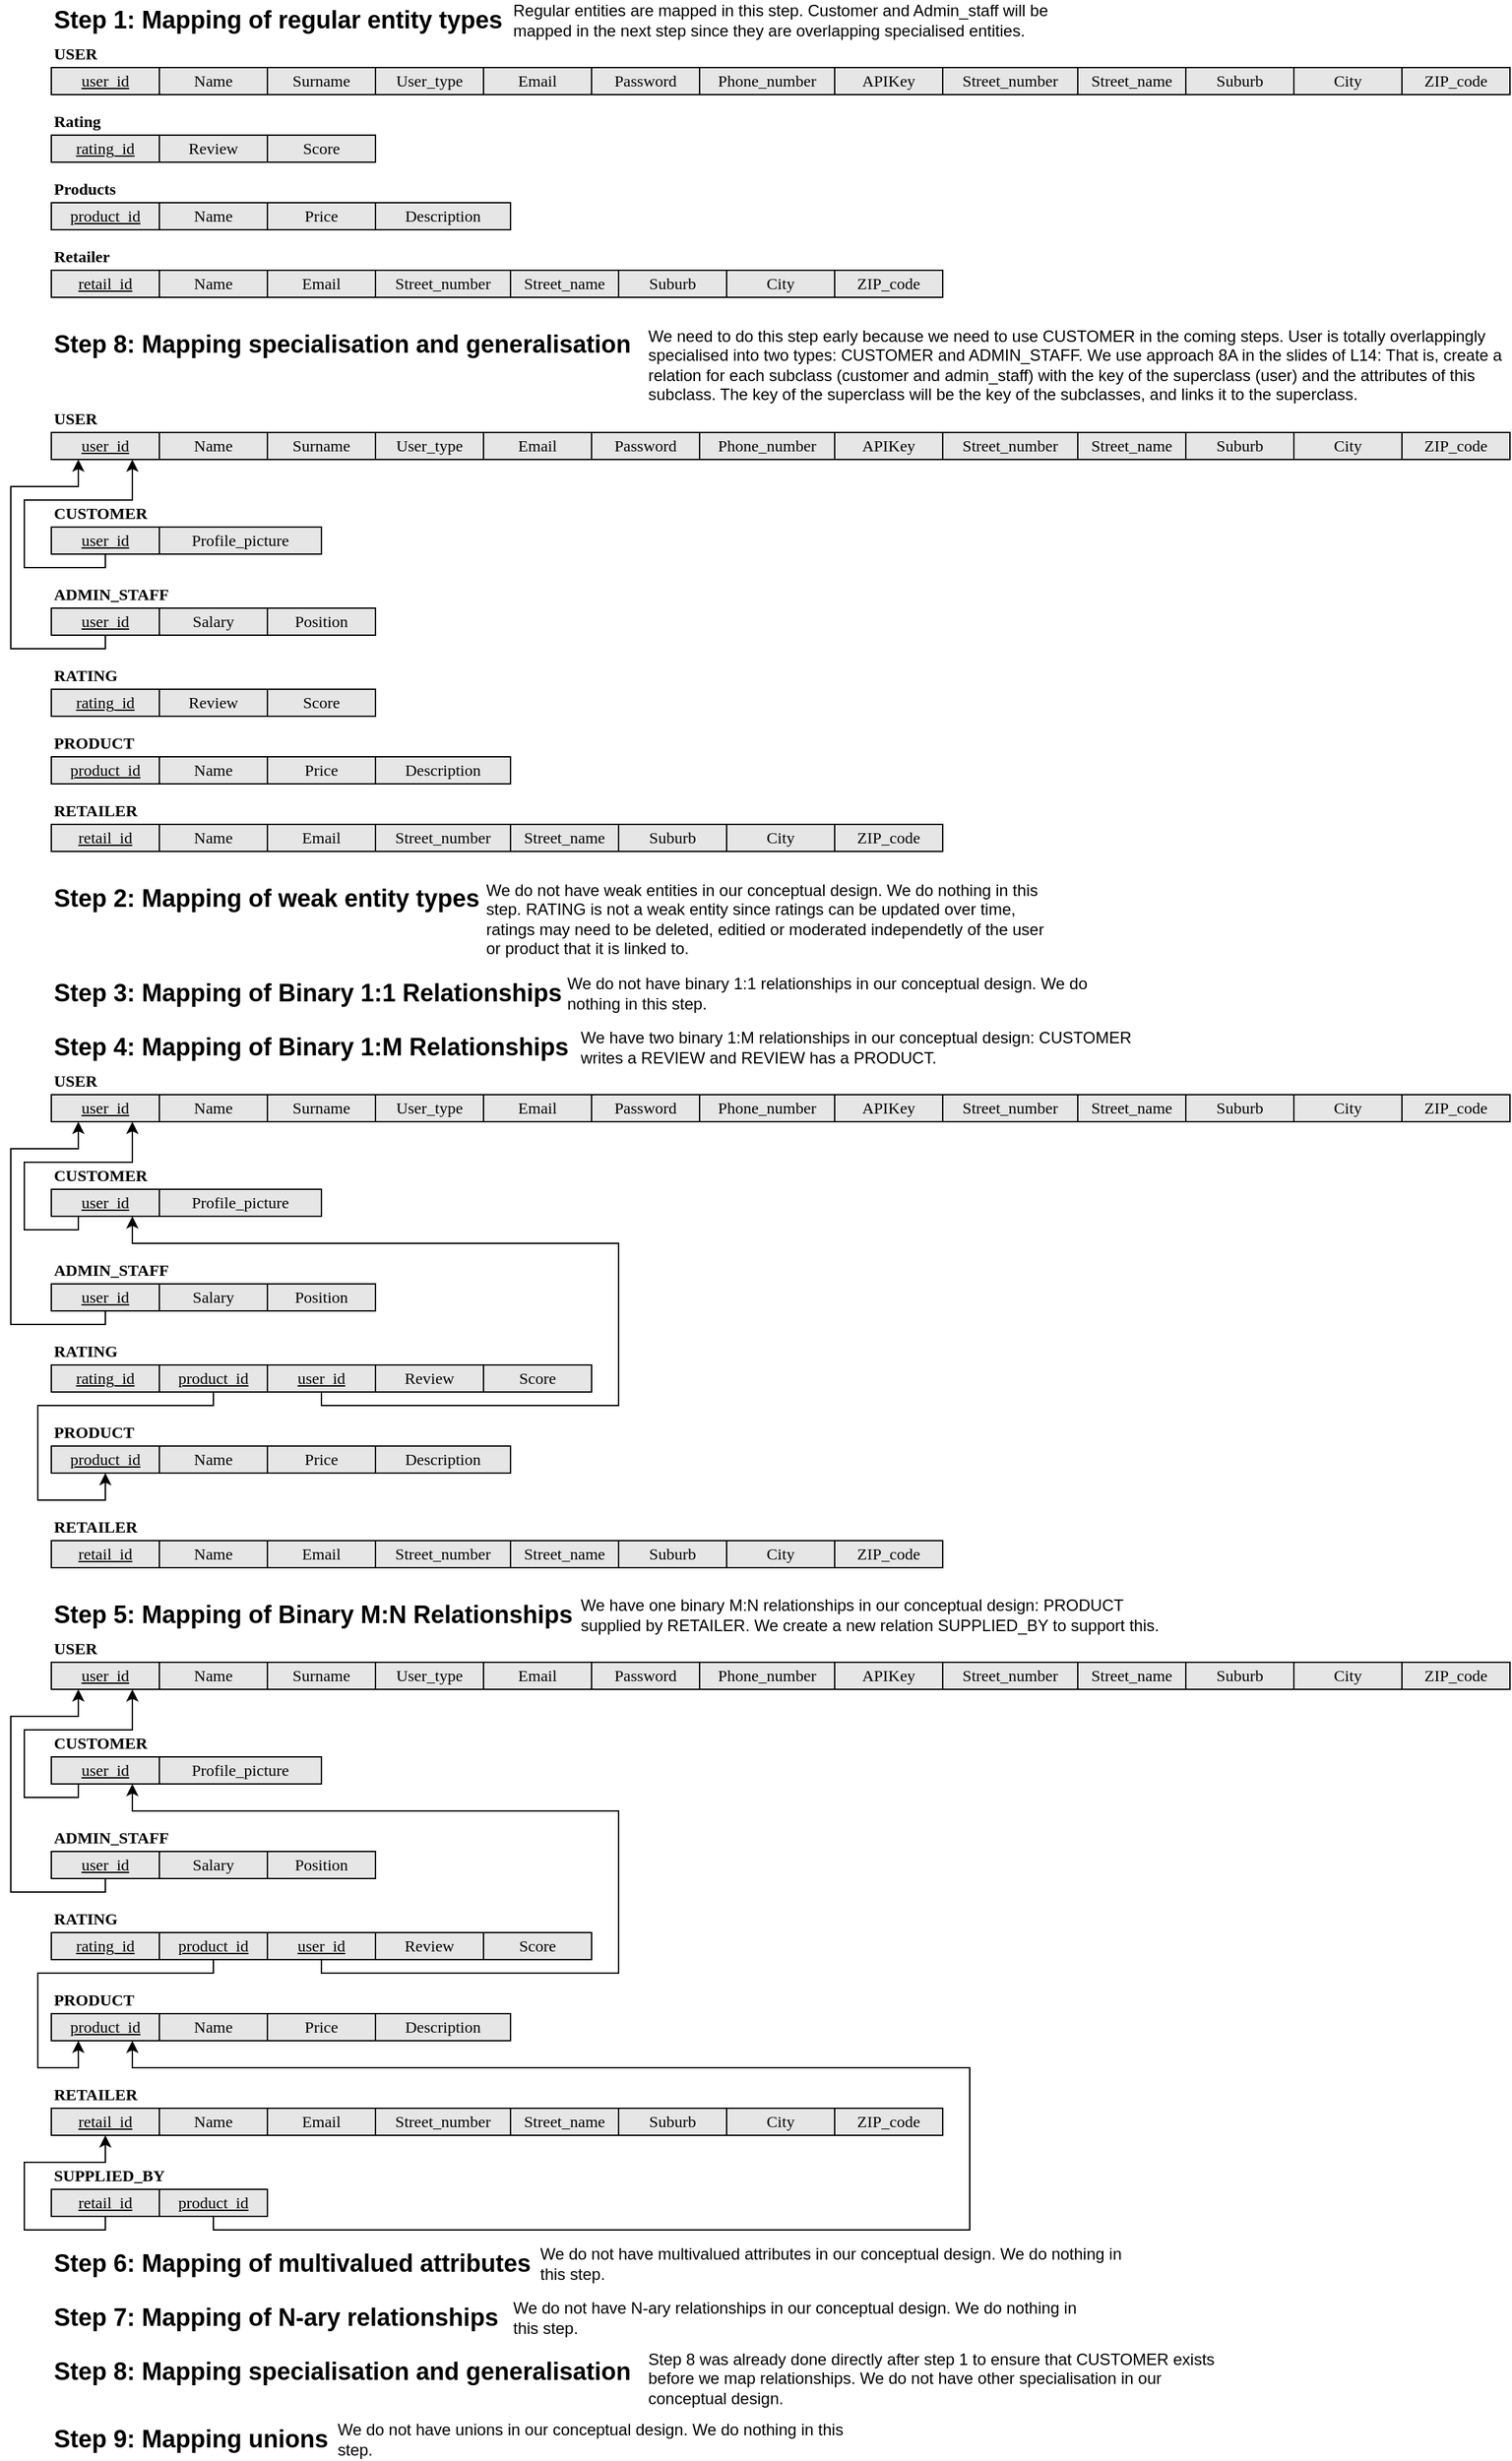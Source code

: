 <mxfile version="24.4.13" type="device">
  <diagram name="Page-1" id="4YSpO8ANMUhce-bKs9AG">
    <mxGraphModel dx="2049" dy="1194" grid="1" gridSize="10" guides="1" tooltips="1" connect="1" arrows="1" fold="1" page="1" pageScale="1" pageWidth="827" pageHeight="1169" math="0" shadow="0">
      <root>
        <mxCell id="0" />
        <mxCell id="1" parent="0" />
        <mxCell id="JERTvntcSkMF-Z4vrDPZ-12" value="USER" style="rounded=0;whiteSpace=wrap;html=1;fontFamily=Consolas;fillColor=none;fontStyle=1;strokeColor=none;align=left;" vertex="1" parent="1">
          <mxGeometry x="40" y="70" width="100" height="20" as="geometry" />
        </mxCell>
        <mxCell id="JERTvntcSkMF-Z4vrDPZ-13" value="user_id" style="rounded=0;whiteSpace=wrap;html=1;fontFamily=Consolas;fillColor=#E6E6E6;fontStyle=4" vertex="1" parent="1">
          <mxGeometry x="40" y="90" width="80" height="20" as="geometry" />
        </mxCell>
        <mxCell id="JERTvntcSkMF-Z4vrDPZ-14" value="Name" style="rounded=0;whiteSpace=wrap;html=1;fontFamily=Consolas;fillColor=#E6E6E6;fontStyle=0" vertex="1" parent="1">
          <mxGeometry x="120" y="90" width="80" height="20" as="geometry" />
        </mxCell>
        <mxCell id="JERTvntcSkMF-Z4vrDPZ-15" value="Surname" style="rounded=0;whiteSpace=wrap;html=1;fontFamily=Consolas;fillColor=#E6E6E6;fontStyle=0" vertex="1" parent="1">
          <mxGeometry x="200" y="90" width="80" height="20" as="geometry" />
        </mxCell>
        <mxCell id="JERTvntcSkMF-Z4vrDPZ-22" value="Step 1: Mapping of regular entity types" style="text;html=1;align=left;verticalAlign=middle;whiteSpace=wrap;rounded=0;fontSize=18;fontStyle=1" vertex="1" parent="1">
          <mxGeometry x="40" y="40" width="340" height="30" as="geometry" />
        </mxCell>
        <mxCell id="JERTvntcSkMF-Z4vrDPZ-23" value="Email" style="rounded=0;whiteSpace=wrap;html=1;fontFamily=Consolas;fillColor=#E6E6E6;fontStyle=0" vertex="1" parent="1">
          <mxGeometry x="360" y="90" width="80" height="20" as="geometry" />
        </mxCell>
        <mxCell id="JERTvntcSkMF-Z4vrDPZ-24" value="Password" style="rounded=0;whiteSpace=wrap;html=1;fontFamily=Consolas;fillColor=#E6E6E6;fontStyle=0" vertex="1" parent="1">
          <mxGeometry x="440" y="90" width="80" height="20" as="geometry" />
        </mxCell>
        <mxCell id="JERTvntcSkMF-Z4vrDPZ-25" value="Phone_number" style="rounded=0;whiteSpace=wrap;html=1;fontFamily=Consolas;fillColor=#E6E6E6;fontStyle=0" vertex="1" parent="1">
          <mxGeometry x="520" y="90" width="100" height="20" as="geometry" />
        </mxCell>
        <mxCell id="JERTvntcSkMF-Z4vrDPZ-26" value="APIKey" style="rounded=0;whiteSpace=wrap;html=1;fontFamily=Consolas;fillColor=#E6E6E6;fontStyle=0" vertex="1" parent="1">
          <mxGeometry x="620" y="90" width="80" height="20" as="geometry" />
        </mxCell>
        <mxCell id="JERTvntcSkMF-Z4vrDPZ-27" value="Street_number" style="rounded=0;whiteSpace=wrap;html=1;fontFamily=Consolas;fillColor=#E6E6E6;fontStyle=0" vertex="1" parent="1">
          <mxGeometry x="700" y="90" width="100" height="20" as="geometry" />
        </mxCell>
        <mxCell id="JERTvntcSkMF-Z4vrDPZ-28" value="Street_name" style="rounded=0;whiteSpace=wrap;html=1;fontFamily=Consolas;fillColor=#E6E6E6;fontStyle=0" vertex="1" parent="1">
          <mxGeometry x="800" y="90" width="80" height="20" as="geometry" />
        </mxCell>
        <mxCell id="JERTvntcSkMF-Z4vrDPZ-29" value="Suburb" style="rounded=0;whiteSpace=wrap;html=1;fontFamily=Consolas;fillColor=#E6E6E6;fontStyle=0" vertex="1" parent="1">
          <mxGeometry x="880" y="90" width="80" height="20" as="geometry" />
        </mxCell>
        <mxCell id="JERTvntcSkMF-Z4vrDPZ-30" value="City" style="rounded=0;whiteSpace=wrap;html=1;fontFamily=Consolas;fillColor=#E6E6E6;fontStyle=0" vertex="1" parent="1">
          <mxGeometry x="960" y="90" width="80" height="20" as="geometry" />
        </mxCell>
        <mxCell id="JERTvntcSkMF-Z4vrDPZ-31" value="ZIP_code" style="rounded=0;whiteSpace=wrap;html=1;fontFamily=Consolas;fillColor=#E6E6E6;fontStyle=0" vertex="1" parent="1">
          <mxGeometry x="1040" y="90" width="80" height="20" as="geometry" />
        </mxCell>
        <mxCell id="JERTvntcSkMF-Z4vrDPZ-36" value="Products" style="rounded=0;whiteSpace=wrap;html=1;fontFamily=Consolas;fillColor=none;fontStyle=1;strokeColor=none;align=left;" vertex="1" parent="1">
          <mxGeometry x="40" y="170" width="80" height="20" as="geometry" />
        </mxCell>
        <mxCell id="JERTvntcSkMF-Z4vrDPZ-37" value="product_id" style="rounded=0;whiteSpace=wrap;html=1;fontFamily=Consolas;fillColor=#E6E6E6;fontStyle=4" vertex="1" parent="1">
          <mxGeometry x="40" y="190" width="80" height="20" as="geometry" />
        </mxCell>
        <mxCell id="JERTvntcSkMF-Z4vrDPZ-38" value="Name" style="rounded=0;whiteSpace=wrap;html=1;fontFamily=Consolas;fillColor=#E6E6E6;fontStyle=0" vertex="1" parent="1">
          <mxGeometry x="120" y="190" width="80" height="20" as="geometry" />
        </mxCell>
        <mxCell id="JERTvntcSkMF-Z4vrDPZ-39" value="Description" style="rounded=0;whiteSpace=wrap;html=1;fontFamily=Consolas;fillColor=#E6E6E6;fontStyle=0" vertex="1" parent="1">
          <mxGeometry x="280" y="190" width="100" height="20" as="geometry" />
        </mxCell>
        <mxCell id="JERTvntcSkMF-Z4vrDPZ-40" value="Price" style="rounded=0;whiteSpace=wrap;html=1;fontFamily=Consolas;fillColor=#E6E6E6;fontStyle=0" vertex="1" parent="1">
          <mxGeometry x="200" y="190" width="80" height="20" as="geometry" />
        </mxCell>
        <mxCell id="JERTvntcSkMF-Z4vrDPZ-41" value="Retailer" style="rounded=0;whiteSpace=wrap;html=1;fontFamily=Consolas;fillColor=none;fontStyle=1;strokeColor=none;align=left;" vertex="1" parent="1">
          <mxGeometry x="40" y="220" width="80" height="20" as="geometry" />
        </mxCell>
        <mxCell id="JERTvntcSkMF-Z4vrDPZ-42" value="retail_id" style="rounded=0;whiteSpace=wrap;html=1;fontFamily=Consolas;fillColor=#E6E6E6;fontStyle=4" vertex="1" parent="1">
          <mxGeometry x="40" y="240" width="80" height="20" as="geometry" />
        </mxCell>
        <mxCell id="JERTvntcSkMF-Z4vrDPZ-43" value="Name" style="rounded=0;whiteSpace=wrap;html=1;fontFamily=Consolas;fillColor=#E6E6E6;fontStyle=0" vertex="1" parent="1">
          <mxGeometry x="120" y="240" width="80" height="20" as="geometry" />
        </mxCell>
        <mxCell id="JERTvntcSkMF-Z4vrDPZ-44" value="Email" style="rounded=0;whiteSpace=wrap;html=1;fontFamily=Consolas;fillColor=#E6E6E6;fontStyle=0" vertex="1" parent="1">
          <mxGeometry x="200" y="240" width="80" height="20" as="geometry" />
        </mxCell>
        <mxCell id="JERTvntcSkMF-Z4vrDPZ-45" value="Street_number" style="rounded=0;whiteSpace=wrap;html=1;fontFamily=Consolas;fillColor=#E6E6E6;fontStyle=0" vertex="1" parent="1">
          <mxGeometry x="280" y="240" width="100" height="20" as="geometry" />
        </mxCell>
        <mxCell id="JERTvntcSkMF-Z4vrDPZ-46" value="Street_name" style="rounded=0;whiteSpace=wrap;html=1;fontFamily=Consolas;fillColor=#E6E6E6;fontStyle=0" vertex="1" parent="1">
          <mxGeometry x="380" y="240" width="80" height="20" as="geometry" />
        </mxCell>
        <mxCell id="JERTvntcSkMF-Z4vrDPZ-47" value="Suburb" style="rounded=0;whiteSpace=wrap;html=1;fontFamily=Consolas;fillColor=#E6E6E6;fontStyle=0" vertex="1" parent="1">
          <mxGeometry x="460" y="240" width="80" height="20" as="geometry" />
        </mxCell>
        <mxCell id="JERTvntcSkMF-Z4vrDPZ-48" value="City" style="rounded=0;whiteSpace=wrap;html=1;fontFamily=Consolas;fillColor=#E6E6E6;fontStyle=0" vertex="1" parent="1">
          <mxGeometry x="540" y="240" width="80" height="20" as="geometry" />
        </mxCell>
        <mxCell id="JERTvntcSkMF-Z4vrDPZ-49" value="ZIP_code" style="rounded=0;whiteSpace=wrap;html=1;fontFamily=Consolas;fillColor=#E6E6E6;fontStyle=0" vertex="1" parent="1">
          <mxGeometry x="620" y="240" width="80" height="20" as="geometry" />
        </mxCell>
        <mxCell id="JERTvntcSkMF-Z4vrDPZ-50" value="User_type" style="rounded=0;whiteSpace=wrap;html=1;fontFamily=Consolas;fillColor=#E6E6E6;fontStyle=0" vertex="1" parent="1">
          <mxGeometry x="280" y="90" width="80" height="20" as="geometry" />
        </mxCell>
        <mxCell id="JERTvntcSkMF-Z4vrDPZ-55" value="Step 2: Mapping of weak entity types" style="text;html=1;align=left;verticalAlign=middle;whiteSpace=wrap;rounded=0;fontSize=18;fontStyle=1" vertex="1" parent="1">
          <mxGeometry x="40" y="690" width="340" height="30" as="geometry" />
        </mxCell>
        <mxCell id="JERTvntcSkMF-Z4vrDPZ-90" value="Regular entities are mapped in this step. Customer and Admin_staff will be mapped in the next step since they are overlapping specialised entities." style="text;html=1;align=left;verticalAlign=middle;whiteSpace=wrap;rounded=0;" vertex="1" parent="1">
          <mxGeometry x="380" y="40" width="420" height="30" as="geometry" />
        </mxCell>
        <mxCell id="JERTvntcSkMF-Z4vrDPZ-92" value="We do not have weak entities in our conceptual design. We do nothing in this step. RATING is not a weak entity since ratings can be updated over time, ratings may need to be deleted, editied or moderated independetly of the user or product that it is linked to." style="text;html=1;align=left;verticalAlign=middle;whiteSpace=wrap;rounded=0;" vertex="1" parent="1">
          <mxGeometry x="360" y="690" width="420" height="60" as="geometry" />
        </mxCell>
        <mxCell id="JERTvntcSkMF-Z4vrDPZ-93" value="Step 3: Mapping of Binary 1:1 Relationships" style="text;html=1;align=left;verticalAlign=middle;whiteSpace=wrap;rounded=0;fontSize=18;fontStyle=1" vertex="1" parent="1">
          <mxGeometry x="40" y="760" width="380" height="30" as="geometry" />
        </mxCell>
        <mxCell id="JERTvntcSkMF-Z4vrDPZ-126" value="We do not have binary 1:1 relationships in our conceptual design. We do nothing in this step." style="text;html=1;align=left;verticalAlign=middle;whiteSpace=wrap;rounded=0;" vertex="1" parent="1">
          <mxGeometry x="420" y="760" width="420" height="30" as="geometry" />
        </mxCell>
        <mxCell id="JERTvntcSkMF-Z4vrDPZ-127" value="Step 4: Mapping of Binary 1:M Relationships" style="text;html=1;align=left;verticalAlign=middle;whiteSpace=wrap;rounded=0;fontSize=18;fontStyle=1" vertex="1" parent="1">
          <mxGeometry x="40" y="800" width="390" height="30" as="geometry" />
        </mxCell>
        <mxCell id="JERTvntcSkMF-Z4vrDPZ-160" value="We have two binary 1:M relationships in our conceptual design: CUSTOMER writes a REVIEW and REVIEW has a PRODUCT.&amp;nbsp;" style="text;html=1;align=left;verticalAlign=middle;whiteSpace=wrap;rounded=0;" vertex="1" parent="1">
          <mxGeometry x="430" y="800" width="420" height="30" as="geometry" />
        </mxCell>
        <mxCell id="JERTvntcSkMF-Z4vrDPZ-229" value="USER" style="rounded=0;whiteSpace=wrap;html=1;fontFamily=Consolas;fillColor=none;fontStyle=1;strokeColor=none;align=left;" vertex="1" parent="1">
          <mxGeometry x="40" y="340" width="100" height="20" as="geometry" />
        </mxCell>
        <mxCell id="JERTvntcSkMF-Z4vrDPZ-230" value="user_id" style="rounded=0;whiteSpace=wrap;html=1;fontFamily=Consolas;fillColor=#E6E6E6;fontStyle=4" vertex="1" parent="1">
          <mxGeometry x="40" y="360" width="80" height="20" as="geometry" />
        </mxCell>
        <mxCell id="JERTvntcSkMF-Z4vrDPZ-231" value="Name" style="rounded=0;whiteSpace=wrap;html=1;fontFamily=Consolas;fillColor=#E6E6E6;fontStyle=0" vertex="1" parent="1">
          <mxGeometry x="120" y="360" width="80" height="20" as="geometry" />
        </mxCell>
        <mxCell id="JERTvntcSkMF-Z4vrDPZ-232" value="Surname" style="rounded=0;whiteSpace=wrap;html=1;fontFamily=Consolas;fillColor=#E6E6E6;fontStyle=0" vertex="1" parent="1">
          <mxGeometry x="200" y="360" width="80" height="20" as="geometry" />
        </mxCell>
        <mxCell id="JERTvntcSkMF-Z4vrDPZ-233" value="Step 8: Mapping specialisation and generalisation" style="text;html=1;align=left;verticalAlign=middle;whiteSpace=wrap;rounded=0;fontSize=18;fontStyle=1" vertex="1" parent="1">
          <mxGeometry x="40" y="280" width="440" height="30" as="geometry" />
        </mxCell>
        <mxCell id="JERTvntcSkMF-Z4vrDPZ-234" value="Email" style="rounded=0;whiteSpace=wrap;html=1;fontFamily=Consolas;fillColor=#E6E6E6;fontStyle=0" vertex="1" parent="1">
          <mxGeometry x="360" y="360" width="80" height="20" as="geometry" />
        </mxCell>
        <mxCell id="JERTvntcSkMF-Z4vrDPZ-235" value="Password" style="rounded=0;whiteSpace=wrap;html=1;fontFamily=Consolas;fillColor=#E6E6E6;fontStyle=0" vertex="1" parent="1">
          <mxGeometry x="440" y="360" width="80" height="20" as="geometry" />
        </mxCell>
        <mxCell id="JERTvntcSkMF-Z4vrDPZ-236" value="Phone_number" style="rounded=0;whiteSpace=wrap;html=1;fontFamily=Consolas;fillColor=#E6E6E6;fontStyle=0" vertex="1" parent="1">
          <mxGeometry x="520" y="360" width="100" height="20" as="geometry" />
        </mxCell>
        <mxCell id="JERTvntcSkMF-Z4vrDPZ-237" value="APIKey" style="rounded=0;whiteSpace=wrap;html=1;fontFamily=Consolas;fillColor=#E6E6E6;fontStyle=0" vertex="1" parent="1">
          <mxGeometry x="620" y="360" width="80" height="20" as="geometry" />
        </mxCell>
        <mxCell id="JERTvntcSkMF-Z4vrDPZ-238" value="Street_number" style="rounded=0;whiteSpace=wrap;html=1;fontFamily=Consolas;fillColor=#E6E6E6;fontStyle=0" vertex="1" parent="1">
          <mxGeometry x="700" y="360" width="100" height="20" as="geometry" />
        </mxCell>
        <mxCell id="JERTvntcSkMF-Z4vrDPZ-239" value="Street_name" style="rounded=0;whiteSpace=wrap;html=1;fontFamily=Consolas;fillColor=#E6E6E6;fontStyle=0" vertex="1" parent="1">
          <mxGeometry x="800" y="360" width="80" height="20" as="geometry" />
        </mxCell>
        <mxCell id="JERTvntcSkMF-Z4vrDPZ-240" value="Suburb" style="rounded=0;whiteSpace=wrap;html=1;fontFamily=Consolas;fillColor=#E6E6E6;fontStyle=0" vertex="1" parent="1">
          <mxGeometry x="880" y="360" width="80" height="20" as="geometry" />
        </mxCell>
        <mxCell id="JERTvntcSkMF-Z4vrDPZ-241" value="City" style="rounded=0;whiteSpace=wrap;html=1;fontFamily=Consolas;fillColor=#E6E6E6;fontStyle=0" vertex="1" parent="1">
          <mxGeometry x="960" y="360" width="80" height="20" as="geometry" />
        </mxCell>
        <mxCell id="JERTvntcSkMF-Z4vrDPZ-242" value="ZIP_code" style="rounded=0;whiteSpace=wrap;html=1;fontFamily=Consolas;fillColor=#E6E6E6;fontStyle=0" vertex="1" parent="1">
          <mxGeometry x="1040" y="360" width="80" height="20" as="geometry" />
        </mxCell>
        <mxCell id="JERTvntcSkMF-Z4vrDPZ-247" value="PRODUCT" style="rounded=0;whiteSpace=wrap;html=1;fontFamily=Consolas;fillColor=none;fontStyle=1;strokeColor=none;align=left;" vertex="1" parent="1">
          <mxGeometry x="40" y="580" width="80" height="20" as="geometry" />
        </mxCell>
        <mxCell id="JERTvntcSkMF-Z4vrDPZ-248" value="product_id" style="rounded=0;whiteSpace=wrap;html=1;fontFamily=Consolas;fillColor=#E6E6E6;fontStyle=4" vertex="1" parent="1">
          <mxGeometry x="40" y="600" width="80" height="20" as="geometry" />
        </mxCell>
        <mxCell id="JERTvntcSkMF-Z4vrDPZ-249" value="Name" style="rounded=0;whiteSpace=wrap;html=1;fontFamily=Consolas;fillColor=#E6E6E6;fontStyle=0" vertex="1" parent="1">
          <mxGeometry x="120" y="600" width="80" height="20" as="geometry" />
        </mxCell>
        <mxCell id="JERTvntcSkMF-Z4vrDPZ-250" value="Description" style="rounded=0;whiteSpace=wrap;html=1;fontFamily=Consolas;fillColor=#E6E6E6;fontStyle=0" vertex="1" parent="1">
          <mxGeometry x="280" y="600" width="100" height="20" as="geometry" />
        </mxCell>
        <mxCell id="JERTvntcSkMF-Z4vrDPZ-251" value="Price" style="rounded=0;whiteSpace=wrap;html=1;fontFamily=Consolas;fillColor=#E6E6E6;fontStyle=0" vertex="1" parent="1">
          <mxGeometry x="200" y="600" width="80" height="20" as="geometry" />
        </mxCell>
        <mxCell id="JERTvntcSkMF-Z4vrDPZ-252" value="RETAILER" style="rounded=0;whiteSpace=wrap;html=1;fontFamily=Consolas;fillColor=none;fontStyle=1;strokeColor=none;align=left;" vertex="1" parent="1">
          <mxGeometry x="40" y="630" width="80" height="20" as="geometry" />
        </mxCell>
        <mxCell id="JERTvntcSkMF-Z4vrDPZ-253" value="retail_id" style="rounded=0;whiteSpace=wrap;html=1;fontFamily=Consolas;fillColor=#E6E6E6;fontStyle=4" vertex="1" parent="1">
          <mxGeometry x="40" y="650" width="80" height="20" as="geometry" />
        </mxCell>
        <mxCell id="JERTvntcSkMF-Z4vrDPZ-254" value="Name" style="rounded=0;whiteSpace=wrap;html=1;fontFamily=Consolas;fillColor=#E6E6E6;fontStyle=0" vertex="1" parent="1">
          <mxGeometry x="120" y="650" width="80" height="20" as="geometry" />
        </mxCell>
        <mxCell id="JERTvntcSkMF-Z4vrDPZ-255" value="Email" style="rounded=0;whiteSpace=wrap;html=1;fontFamily=Consolas;fillColor=#E6E6E6;fontStyle=0" vertex="1" parent="1">
          <mxGeometry x="200" y="650" width="80" height="20" as="geometry" />
        </mxCell>
        <mxCell id="JERTvntcSkMF-Z4vrDPZ-256" value="Street_number" style="rounded=0;whiteSpace=wrap;html=1;fontFamily=Consolas;fillColor=#E6E6E6;fontStyle=0" vertex="1" parent="1">
          <mxGeometry x="280" y="650" width="100" height="20" as="geometry" />
        </mxCell>
        <mxCell id="JERTvntcSkMF-Z4vrDPZ-257" value="Street_name" style="rounded=0;whiteSpace=wrap;html=1;fontFamily=Consolas;fillColor=#E6E6E6;fontStyle=0" vertex="1" parent="1">
          <mxGeometry x="380" y="650" width="80" height="20" as="geometry" />
        </mxCell>
        <mxCell id="JERTvntcSkMF-Z4vrDPZ-258" value="Suburb" style="rounded=0;whiteSpace=wrap;html=1;fontFamily=Consolas;fillColor=#E6E6E6;fontStyle=0" vertex="1" parent="1">
          <mxGeometry x="460" y="650" width="80" height="20" as="geometry" />
        </mxCell>
        <mxCell id="JERTvntcSkMF-Z4vrDPZ-259" value="City" style="rounded=0;whiteSpace=wrap;html=1;fontFamily=Consolas;fillColor=#E6E6E6;fontStyle=0" vertex="1" parent="1">
          <mxGeometry x="540" y="650" width="80" height="20" as="geometry" />
        </mxCell>
        <mxCell id="JERTvntcSkMF-Z4vrDPZ-260" value="ZIP_code" style="rounded=0;whiteSpace=wrap;html=1;fontFamily=Consolas;fillColor=#E6E6E6;fontStyle=0" vertex="1" parent="1">
          <mxGeometry x="620" y="650" width="80" height="20" as="geometry" />
        </mxCell>
        <mxCell id="JERTvntcSkMF-Z4vrDPZ-261" value="User_type" style="rounded=0;whiteSpace=wrap;html=1;fontFamily=Consolas;fillColor=#E6E6E6;fontStyle=0" vertex="1" parent="1">
          <mxGeometry x="280" y="360" width="80" height="20" as="geometry" />
        </mxCell>
        <mxCell id="JERTvntcSkMF-Z4vrDPZ-262" value="We need to do this step early because we need to use CUSTOMER in the coming steps. User is totally overlappingly specialised into two types: CUSTOMER and ADMIN_STAFF. We use approach 8A in the slides of L14: That is, create a relation for each subclass (customer and admin_staff) with the key of the superclass (user) and the attributes of this subclass. The key of the superclass will be the key of the subclasses, and links it to the superclass." style="text;html=1;align=left;verticalAlign=middle;whiteSpace=wrap;rounded=0;" vertex="1" parent="1">
          <mxGeometry x="480" y="280" width="640" height="60" as="geometry" />
        </mxCell>
        <mxCell id="JERTvntcSkMF-Z4vrDPZ-263" value="CUSTOMER" style="rounded=0;whiteSpace=wrap;html=1;fontFamily=Consolas;fillColor=none;fontStyle=1;strokeColor=none;align=left;" vertex="1" parent="1">
          <mxGeometry x="40" y="410" width="100" height="20" as="geometry" />
        </mxCell>
        <mxCell id="JERTvntcSkMF-Z4vrDPZ-274" style="edgeStyle=orthogonalEdgeStyle;rounded=0;orthogonalLoop=1;jettySize=auto;html=1;exitX=0.5;exitY=1;exitDx=0;exitDy=0;entryX=0.75;entryY=1;entryDx=0;entryDy=0;" edge="1" parent="1" source="JERTvntcSkMF-Z4vrDPZ-264" target="JERTvntcSkMF-Z4vrDPZ-230">
          <mxGeometry relative="1" as="geometry">
            <Array as="points">
              <mxPoint x="80" y="460" />
              <mxPoint x="20" y="460" />
              <mxPoint x="20" y="410" />
              <mxPoint x="100" y="410" />
            </Array>
          </mxGeometry>
        </mxCell>
        <mxCell id="JERTvntcSkMF-Z4vrDPZ-264" value="user_id" style="rounded=0;whiteSpace=wrap;html=1;fontFamily=Consolas;fillColor=#E6E6E6;fontStyle=4" vertex="1" parent="1">
          <mxGeometry x="40" y="430" width="80" height="20" as="geometry" />
        </mxCell>
        <mxCell id="JERTvntcSkMF-Z4vrDPZ-265" value="Profile_picture" style="rounded=0;whiteSpace=wrap;html=1;fontFamily=Consolas;fillColor=#E6E6E6;fontStyle=0" vertex="1" parent="1">
          <mxGeometry x="120" y="430" width="120" height="20" as="geometry" />
        </mxCell>
        <mxCell id="JERTvntcSkMF-Z4vrDPZ-269" value="ADMIN_STAFF" style="rounded=0;whiteSpace=wrap;html=1;fontFamily=Consolas;fillColor=none;fontStyle=1;strokeColor=none;align=left;" vertex="1" parent="1">
          <mxGeometry x="40" y="470" width="100" height="20" as="geometry" />
        </mxCell>
        <mxCell id="JERTvntcSkMF-Z4vrDPZ-275" style="edgeStyle=orthogonalEdgeStyle;rounded=0;orthogonalLoop=1;jettySize=auto;html=1;exitX=0.5;exitY=1;exitDx=0;exitDy=0;entryX=0.25;entryY=1;entryDx=0;entryDy=0;" edge="1" parent="1" source="JERTvntcSkMF-Z4vrDPZ-270" target="JERTvntcSkMF-Z4vrDPZ-230">
          <mxGeometry relative="1" as="geometry">
            <Array as="points">
              <mxPoint x="80" y="520" />
              <mxPoint x="10" y="520" />
              <mxPoint x="10" y="400" />
              <mxPoint x="60" y="400" />
            </Array>
          </mxGeometry>
        </mxCell>
        <mxCell id="JERTvntcSkMF-Z4vrDPZ-270" value="user_id" style="rounded=0;whiteSpace=wrap;html=1;fontFamily=Consolas;fillColor=#E6E6E6;fontStyle=4" vertex="1" parent="1">
          <mxGeometry x="40" y="490" width="80" height="20" as="geometry" />
        </mxCell>
        <mxCell id="JERTvntcSkMF-Z4vrDPZ-272" value="Salary" style="rounded=0;whiteSpace=wrap;html=1;fontFamily=Consolas;fillColor=#E6E6E6;fontStyle=0" vertex="1" parent="1">
          <mxGeometry x="120" y="490" width="80" height="20" as="geometry" />
        </mxCell>
        <mxCell id="JERTvntcSkMF-Z4vrDPZ-273" value="Position" style="rounded=0;whiteSpace=wrap;html=1;fontFamily=Consolas;fillColor=#E6E6E6;fontStyle=0" vertex="1" parent="1">
          <mxGeometry x="200" y="490" width="80" height="20" as="geometry" />
        </mxCell>
        <mxCell id="JERTvntcSkMF-Z4vrDPZ-454" value="Rating" style="rounded=0;whiteSpace=wrap;html=1;fontFamily=Consolas;fillColor=none;fontStyle=1;strokeColor=none;align=left;" vertex="1" parent="1">
          <mxGeometry x="40" y="120" width="80" height="20" as="geometry" />
        </mxCell>
        <mxCell id="JERTvntcSkMF-Z4vrDPZ-455" value="rating_id" style="rounded=0;whiteSpace=wrap;html=1;fontFamily=Consolas;fillColor=#E6E6E6;fontStyle=4" vertex="1" parent="1">
          <mxGeometry x="40" y="140" width="80" height="20" as="geometry" />
        </mxCell>
        <mxCell id="JERTvntcSkMF-Z4vrDPZ-456" value="Review" style="rounded=0;whiteSpace=wrap;html=1;fontFamily=Consolas;fillColor=#E6E6E6;fontStyle=0" vertex="1" parent="1">
          <mxGeometry x="120" y="140" width="80" height="20" as="geometry" />
        </mxCell>
        <mxCell id="JERTvntcSkMF-Z4vrDPZ-458" value="Score" style="rounded=0;whiteSpace=wrap;html=1;fontFamily=Consolas;fillColor=#E6E6E6;fontStyle=0" vertex="1" parent="1">
          <mxGeometry x="200" y="140" width="80" height="20" as="geometry" />
        </mxCell>
        <mxCell id="JERTvntcSkMF-Z4vrDPZ-459" value="RATING" style="rounded=0;whiteSpace=wrap;html=1;fontFamily=Consolas;fillColor=none;fontStyle=1;strokeColor=none;align=left;" vertex="1" parent="1">
          <mxGeometry x="40" y="530" width="80" height="20" as="geometry" />
        </mxCell>
        <mxCell id="JERTvntcSkMF-Z4vrDPZ-460" value="rating_id" style="rounded=0;whiteSpace=wrap;html=1;fontFamily=Consolas;fillColor=#E6E6E6;fontStyle=4" vertex="1" parent="1">
          <mxGeometry x="40" y="550" width="80" height="20" as="geometry" />
        </mxCell>
        <mxCell id="JERTvntcSkMF-Z4vrDPZ-461" value="Review" style="rounded=0;whiteSpace=wrap;html=1;fontFamily=Consolas;fillColor=#E6E6E6;fontStyle=0" vertex="1" parent="1">
          <mxGeometry x="120" y="550" width="80" height="20" as="geometry" />
        </mxCell>
        <mxCell id="JERTvntcSkMF-Z4vrDPZ-462" value="Score" style="rounded=0;whiteSpace=wrap;html=1;fontFamily=Consolas;fillColor=#E6E6E6;fontStyle=0" vertex="1" parent="1">
          <mxGeometry x="200" y="550" width="80" height="20" as="geometry" />
        </mxCell>
        <mxCell id="JERTvntcSkMF-Z4vrDPZ-588" value="USER" style="rounded=0;whiteSpace=wrap;html=1;fontFamily=Consolas;fillColor=none;fontStyle=1;strokeColor=none;align=left;" vertex="1" parent="1">
          <mxGeometry x="40" y="830" width="100" height="20" as="geometry" />
        </mxCell>
        <mxCell id="JERTvntcSkMF-Z4vrDPZ-589" value="user_id" style="rounded=0;whiteSpace=wrap;html=1;fontFamily=Consolas;fillColor=#E6E6E6;fontStyle=4" vertex="1" parent="1">
          <mxGeometry x="40" y="850" width="80" height="20" as="geometry" />
        </mxCell>
        <mxCell id="JERTvntcSkMF-Z4vrDPZ-590" value="Name" style="rounded=0;whiteSpace=wrap;html=1;fontFamily=Consolas;fillColor=#E6E6E6;fontStyle=0" vertex="1" parent="1">
          <mxGeometry x="120" y="850" width="80" height="20" as="geometry" />
        </mxCell>
        <mxCell id="JERTvntcSkMF-Z4vrDPZ-591" value="Surname" style="rounded=0;whiteSpace=wrap;html=1;fontFamily=Consolas;fillColor=#E6E6E6;fontStyle=0" vertex="1" parent="1">
          <mxGeometry x="200" y="850" width="80" height="20" as="geometry" />
        </mxCell>
        <mxCell id="JERTvntcSkMF-Z4vrDPZ-592" value="Email" style="rounded=0;whiteSpace=wrap;html=1;fontFamily=Consolas;fillColor=#E6E6E6;fontStyle=0" vertex="1" parent="1">
          <mxGeometry x="360" y="850" width="80" height="20" as="geometry" />
        </mxCell>
        <mxCell id="JERTvntcSkMF-Z4vrDPZ-593" value="Password" style="rounded=0;whiteSpace=wrap;html=1;fontFamily=Consolas;fillColor=#E6E6E6;fontStyle=0" vertex="1" parent="1">
          <mxGeometry x="440" y="850" width="80" height="20" as="geometry" />
        </mxCell>
        <mxCell id="JERTvntcSkMF-Z4vrDPZ-594" value="Phone_number" style="rounded=0;whiteSpace=wrap;html=1;fontFamily=Consolas;fillColor=#E6E6E6;fontStyle=0" vertex="1" parent="1">
          <mxGeometry x="520" y="850" width="100" height="20" as="geometry" />
        </mxCell>
        <mxCell id="JERTvntcSkMF-Z4vrDPZ-595" value="APIKey" style="rounded=0;whiteSpace=wrap;html=1;fontFamily=Consolas;fillColor=#E6E6E6;fontStyle=0" vertex="1" parent="1">
          <mxGeometry x="620" y="850" width="80" height="20" as="geometry" />
        </mxCell>
        <mxCell id="JERTvntcSkMF-Z4vrDPZ-596" value="Street_number" style="rounded=0;whiteSpace=wrap;html=1;fontFamily=Consolas;fillColor=#E6E6E6;fontStyle=0" vertex="1" parent="1">
          <mxGeometry x="700" y="850" width="100" height="20" as="geometry" />
        </mxCell>
        <mxCell id="JERTvntcSkMF-Z4vrDPZ-597" value="Street_name" style="rounded=0;whiteSpace=wrap;html=1;fontFamily=Consolas;fillColor=#E6E6E6;fontStyle=0" vertex="1" parent="1">
          <mxGeometry x="800" y="850" width="80" height="20" as="geometry" />
        </mxCell>
        <mxCell id="JERTvntcSkMF-Z4vrDPZ-598" value="Suburb" style="rounded=0;whiteSpace=wrap;html=1;fontFamily=Consolas;fillColor=#E6E6E6;fontStyle=0" vertex="1" parent="1">
          <mxGeometry x="880" y="850" width="80" height="20" as="geometry" />
        </mxCell>
        <mxCell id="JERTvntcSkMF-Z4vrDPZ-599" value="City" style="rounded=0;whiteSpace=wrap;html=1;fontFamily=Consolas;fillColor=#E6E6E6;fontStyle=0" vertex="1" parent="1">
          <mxGeometry x="960" y="850" width="80" height="20" as="geometry" />
        </mxCell>
        <mxCell id="JERTvntcSkMF-Z4vrDPZ-600" value="ZIP_code" style="rounded=0;whiteSpace=wrap;html=1;fontFamily=Consolas;fillColor=#E6E6E6;fontStyle=0" vertex="1" parent="1">
          <mxGeometry x="1040" y="850" width="80" height="20" as="geometry" />
        </mxCell>
        <mxCell id="JERTvntcSkMF-Z4vrDPZ-601" value="PRODUCT" style="rounded=0;whiteSpace=wrap;html=1;fontFamily=Consolas;fillColor=none;fontStyle=1;strokeColor=none;align=left;" vertex="1" parent="1">
          <mxGeometry x="40" y="1090" width="80" height="20" as="geometry" />
        </mxCell>
        <mxCell id="JERTvntcSkMF-Z4vrDPZ-602" value="product_id" style="rounded=0;whiteSpace=wrap;html=1;fontFamily=Consolas;fillColor=#E6E6E6;fontStyle=4" vertex="1" parent="1">
          <mxGeometry x="40" y="1110" width="80" height="20" as="geometry" />
        </mxCell>
        <mxCell id="JERTvntcSkMF-Z4vrDPZ-603" value="Name" style="rounded=0;whiteSpace=wrap;html=1;fontFamily=Consolas;fillColor=#E6E6E6;fontStyle=0" vertex="1" parent="1">
          <mxGeometry x="120" y="1110" width="80" height="20" as="geometry" />
        </mxCell>
        <mxCell id="JERTvntcSkMF-Z4vrDPZ-604" value="Description" style="rounded=0;whiteSpace=wrap;html=1;fontFamily=Consolas;fillColor=#E6E6E6;fontStyle=0" vertex="1" parent="1">
          <mxGeometry x="280" y="1110" width="100" height="20" as="geometry" />
        </mxCell>
        <mxCell id="JERTvntcSkMF-Z4vrDPZ-605" value="Price" style="rounded=0;whiteSpace=wrap;html=1;fontFamily=Consolas;fillColor=#E6E6E6;fontStyle=0" vertex="1" parent="1">
          <mxGeometry x="200" y="1110" width="80" height="20" as="geometry" />
        </mxCell>
        <mxCell id="JERTvntcSkMF-Z4vrDPZ-606" value="RETAILER" style="rounded=0;whiteSpace=wrap;html=1;fontFamily=Consolas;fillColor=none;fontStyle=1;strokeColor=none;align=left;" vertex="1" parent="1">
          <mxGeometry x="40" y="1160" width="80" height="20" as="geometry" />
        </mxCell>
        <mxCell id="JERTvntcSkMF-Z4vrDPZ-607" value="retail_id" style="rounded=0;whiteSpace=wrap;html=1;fontFamily=Consolas;fillColor=#E6E6E6;fontStyle=4" vertex="1" parent="1">
          <mxGeometry x="40" y="1180" width="80" height="20" as="geometry" />
        </mxCell>
        <mxCell id="JERTvntcSkMF-Z4vrDPZ-608" value="Name" style="rounded=0;whiteSpace=wrap;html=1;fontFamily=Consolas;fillColor=#E6E6E6;fontStyle=0" vertex="1" parent="1">
          <mxGeometry x="120" y="1180" width="80" height="20" as="geometry" />
        </mxCell>
        <mxCell id="JERTvntcSkMF-Z4vrDPZ-609" value="Email" style="rounded=0;whiteSpace=wrap;html=1;fontFamily=Consolas;fillColor=#E6E6E6;fontStyle=0" vertex="1" parent="1">
          <mxGeometry x="200" y="1180" width="80" height="20" as="geometry" />
        </mxCell>
        <mxCell id="JERTvntcSkMF-Z4vrDPZ-610" value="Street_number" style="rounded=0;whiteSpace=wrap;html=1;fontFamily=Consolas;fillColor=#E6E6E6;fontStyle=0" vertex="1" parent="1">
          <mxGeometry x="280" y="1180" width="100" height="20" as="geometry" />
        </mxCell>
        <mxCell id="JERTvntcSkMF-Z4vrDPZ-611" value="Street_name" style="rounded=0;whiteSpace=wrap;html=1;fontFamily=Consolas;fillColor=#E6E6E6;fontStyle=0" vertex="1" parent="1">
          <mxGeometry x="380" y="1180" width="80" height="20" as="geometry" />
        </mxCell>
        <mxCell id="JERTvntcSkMF-Z4vrDPZ-612" value="Suburb" style="rounded=0;whiteSpace=wrap;html=1;fontFamily=Consolas;fillColor=#E6E6E6;fontStyle=0" vertex="1" parent="1">
          <mxGeometry x="460" y="1180" width="80" height="20" as="geometry" />
        </mxCell>
        <mxCell id="JERTvntcSkMF-Z4vrDPZ-613" value="City" style="rounded=0;whiteSpace=wrap;html=1;fontFamily=Consolas;fillColor=#E6E6E6;fontStyle=0" vertex="1" parent="1">
          <mxGeometry x="540" y="1180" width="80" height="20" as="geometry" />
        </mxCell>
        <mxCell id="JERTvntcSkMF-Z4vrDPZ-614" value="ZIP_code" style="rounded=0;whiteSpace=wrap;html=1;fontFamily=Consolas;fillColor=#E6E6E6;fontStyle=0" vertex="1" parent="1">
          <mxGeometry x="620" y="1180" width="80" height="20" as="geometry" />
        </mxCell>
        <mxCell id="JERTvntcSkMF-Z4vrDPZ-615" value="User_type" style="rounded=0;whiteSpace=wrap;html=1;fontFamily=Consolas;fillColor=#E6E6E6;fontStyle=0" vertex="1" parent="1">
          <mxGeometry x="280" y="850" width="80" height="20" as="geometry" />
        </mxCell>
        <mxCell id="JERTvntcSkMF-Z4vrDPZ-616" value="CUSTOMER" style="rounded=0;whiteSpace=wrap;html=1;fontFamily=Consolas;fillColor=none;fontStyle=1;strokeColor=none;align=left;" vertex="1" parent="1">
          <mxGeometry x="40" y="900" width="100" height="20" as="geometry" />
        </mxCell>
        <mxCell id="JERTvntcSkMF-Z4vrDPZ-617" style="edgeStyle=orthogonalEdgeStyle;rounded=0;orthogonalLoop=1;jettySize=auto;html=1;exitX=0.5;exitY=1;exitDx=0;exitDy=0;entryX=0.75;entryY=1;entryDx=0;entryDy=0;" edge="1" parent="1" source="JERTvntcSkMF-Z4vrDPZ-618" target="JERTvntcSkMF-Z4vrDPZ-589">
          <mxGeometry relative="1" as="geometry">
            <Array as="points">
              <mxPoint x="60" y="940" />
              <mxPoint x="60" y="950" />
              <mxPoint x="20" y="950" />
              <mxPoint x="20" y="900" />
              <mxPoint x="100" y="900" />
            </Array>
          </mxGeometry>
        </mxCell>
        <mxCell id="JERTvntcSkMF-Z4vrDPZ-618" value="user_id" style="rounded=0;whiteSpace=wrap;html=1;fontFamily=Consolas;fillColor=#E6E6E6;fontStyle=4" vertex="1" parent="1">
          <mxGeometry x="40" y="920" width="80" height="20" as="geometry" />
        </mxCell>
        <mxCell id="JERTvntcSkMF-Z4vrDPZ-619" value="Profile_picture" style="rounded=0;whiteSpace=wrap;html=1;fontFamily=Consolas;fillColor=#E6E6E6;fontStyle=0" vertex="1" parent="1">
          <mxGeometry x="120" y="920" width="120" height="20" as="geometry" />
        </mxCell>
        <mxCell id="JERTvntcSkMF-Z4vrDPZ-620" value="ADMIN_STAFF" style="rounded=0;whiteSpace=wrap;html=1;fontFamily=Consolas;fillColor=none;fontStyle=1;strokeColor=none;align=left;" vertex="1" parent="1">
          <mxGeometry x="40" y="970" width="100" height="20" as="geometry" />
        </mxCell>
        <mxCell id="JERTvntcSkMF-Z4vrDPZ-621" style="edgeStyle=orthogonalEdgeStyle;rounded=0;orthogonalLoop=1;jettySize=auto;html=1;exitX=0.5;exitY=1;exitDx=0;exitDy=0;entryX=0.25;entryY=1;entryDx=0;entryDy=0;" edge="1" parent="1" source="JERTvntcSkMF-Z4vrDPZ-622" target="JERTvntcSkMF-Z4vrDPZ-589">
          <mxGeometry relative="1" as="geometry">
            <Array as="points">
              <mxPoint x="80" y="1020" />
              <mxPoint x="10" y="1020" />
              <mxPoint x="10" y="890" />
              <mxPoint x="60" y="890" />
            </Array>
          </mxGeometry>
        </mxCell>
        <mxCell id="JERTvntcSkMF-Z4vrDPZ-622" value="user_id" style="rounded=0;whiteSpace=wrap;html=1;fontFamily=Consolas;fillColor=#E6E6E6;fontStyle=4" vertex="1" parent="1">
          <mxGeometry x="40" y="990" width="80" height="20" as="geometry" />
        </mxCell>
        <mxCell id="JERTvntcSkMF-Z4vrDPZ-623" value="Salary" style="rounded=0;whiteSpace=wrap;html=1;fontFamily=Consolas;fillColor=#E6E6E6;fontStyle=0" vertex="1" parent="1">
          <mxGeometry x="120" y="990" width="80" height="20" as="geometry" />
        </mxCell>
        <mxCell id="JERTvntcSkMF-Z4vrDPZ-624" value="Position" style="rounded=0;whiteSpace=wrap;html=1;fontFamily=Consolas;fillColor=#E6E6E6;fontStyle=0" vertex="1" parent="1">
          <mxGeometry x="200" y="990" width="80" height="20" as="geometry" />
        </mxCell>
        <mxCell id="JERTvntcSkMF-Z4vrDPZ-625" value="RATING" style="rounded=0;whiteSpace=wrap;html=1;fontFamily=Consolas;fillColor=none;fontStyle=1;strokeColor=none;align=left;" vertex="1" parent="1">
          <mxGeometry x="40" y="1030" width="80" height="20" as="geometry" />
        </mxCell>
        <mxCell id="JERTvntcSkMF-Z4vrDPZ-626" value="rating_id" style="rounded=0;whiteSpace=wrap;html=1;fontFamily=Consolas;fillColor=#E6E6E6;fontStyle=4" vertex="1" parent="1">
          <mxGeometry x="40" y="1050" width="80" height="20" as="geometry" />
        </mxCell>
        <mxCell id="JERTvntcSkMF-Z4vrDPZ-627" value="Review" style="rounded=0;whiteSpace=wrap;html=1;fontFamily=Consolas;fillColor=#E6E6E6;fontStyle=0" vertex="1" parent="1">
          <mxGeometry x="280" y="1050" width="80" height="20" as="geometry" />
        </mxCell>
        <mxCell id="JERTvntcSkMF-Z4vrDPZ-628" value="Score" style="rounded=0;whiteSpace=wrap;html=1;fontFamily=Consolas;fillColor=#E6E6E6;fontStyle=0" vertex="1" parent="1">
          <mxGeometry x="360" y="1050" width="80" height="20" as="geometry" />
        </mxCell>
        <mxCell id="JERTvntcSkMF-Z4vrDPZ-632" style="edgeStyle=orthogonalEdgeStyle;rounded=0;orthogonalLoop=1;jettySize=auto;html=1;exitX=0.5;exitY=1;exitDx=0;exitDy=0;entryX=0.75;entryY=1;entryDx=0;entryDy=0;" edge="1" parent="1" source="JERTvntcSkMF-Z4vrDPZ-629" target="JERTvntcSkMF-Z4vrDPZ-618">
          <mxGeometry relative="1" as="geometry">
            <Array as="points">
              <mxPoint x="240" y="1080" />
              <mxPoint x="460" y="1080" />
              <mxPoint x="460" y="960" />
              <mxPoint x="100" y="960" />
            </Array>
          </mxGeometry>
        </mxCell>
        <mxCell id="JERTvntcSkMF-Z4vrDPZ-629" value="user_id" style="rounded=0;whiteSpace=wrap;html=1;fontFamily=Consolas;fillColor=#E6E6E6;fontStyle=4" vertex="1" parent="1">
          <mxGeometry x="200" y="1050" width="80" height="20" as="geometry" />
        </mxCell>
        <mxCell id="JERTvntcSkMF-Z4vrDPZ-634" style="edgeStyle=orthogonalEdgeStyle;rounded=0;orthogonalLoop=1;jettySize=auto;html=1;exitX=0.5;exitY=1;exitDx=0;exitDy=0;entryX=0.5;entryY=1;entryDx=0;entryDy=0;" edge="1" parent="1" source="JERTvntcSkMF-Z4vrDPZ-630" target="JERTvntcSkMF-Z4vrDPZ-602">
          <mxGeometry relative="1" as="geometry">
            <Array as="points">
              <mxPoint x="160" y="1080" />
              <mxPoint x="30.0" y="1080" />
              <mxPoint x="30.0" y="1150" />
              <mxPoint x="80" y="1150" />
            </Array>
          </mxGeometry>
        </mxCell>
        <mxCell id="JERTvntcSkMF-Z4vrDPZ-630" value="product_id" style="rounded=0;whiteSpace=wrap;html=1;fontFamily=Consolas;fillColor=#E6E6E6;fontStyle=4" vertex="1" parent="1">
          <mxGeometry x="120" y="1050" width="80" height="20" as="geometry" />
        </mxCell>
        <mxCell id="JERTvntcSkMF-Z4vrDPZ-635" value="Step 5: Mapping of Binary M:N Relationships" style="text;html=1;align=left;verticalAlign=middle;whiteSpace=wrap;rounded=0;fontSize=18;fontStyle=1" vertex="1" parent="1">
          <mxGeometry x="40" y="1220" width="390" height="30" as="geometry" />
        </mxCell>
        <mxCell id="JERTvntcSkMF-Z4vrDPZ-636" value="We have one binary M:N relationships in our conceptual design: PRODUCT supplied by RETAILER. We create a new relation SUPPLIED_BY to support this." style="text;html=1;align=left;verticalAlign=middle;whiteSpace=wrap;rounded=0;" vertex="1" parent="1">
          <mxGeometry x="430" y="1220" width="440" height="30" as="geometry" />
        </mxCell>
        <mxCell id="JERTvntcSkMF-Z4vrDPZ-637" value="USER" style="rounded=0;whiteSpace=wrap;html=1;fontFamily=Consolas;fillColor=none;fontStyle=1;strokeColor=none;align=left;" vertex="1" parent="1">
          <mxGeometry x="40" y="1250" width="100" height="20" as="geometry" />
        </mxCell>
        <mxCell id="JERTvntcSkMF-Z4vrDPZ-638" value="user_id" style="rounded=0;whiteSpace=wrap;html=1;fontFamily=Consolas;fillColor=#E6E6E6;fontStyle=4" vertex="1" parent="1">
          <mxGeometry x="40" y="1270" width="80" height="20" as="geometry" />
        </mxCell>
        <mxCell id="JERTvntcSkMF-Z4vrDPZ-639" value="Name" style="rounded=0;whiteSpace=wrap;html=1;fontFamily=Consolas;fillColor=#E6E6E6;fontStyle=0" vertex="1" parent="1">
          <mxGeometry x="120" y="1270" width="80" height="20" as="geometry" />
        </mxCell>
        <mxCell id="JERTvntcSkMF-Z4vrDPZ-640" value="Surname" style="rounded=0;whiteSpace=wrap;html=1;fontFamily=Consolas;fillColor=#E6E6E6;fontStyle=0" vertex="1" parent="1">
          <mxGeometry x="200" y="1270" width="80" height="20" as="geometry" />
        </mxCell>
        <mxCell id="JERTvntcSkMF-Z4vrDPZ-641" value="Email" style="rounded=0;whiteSpace=wrap;html=1;fontFamily=Consolas;fillColor=#E6E6E6;fontStyle=0" vertex="1" parent="1">
          <mxGeometry x="360" y="1270" width="80" height="20" as="geometry" />
        </mxCell>
        <mxCell id="JERTvntcSkMF-Z4vrDPZ-642" value="Password" style="rounded=0;whiteSpace=wrap;html=1;fontFamily=Consolas;fillColor=#E6E6E6;fontStyle=0" vertex="1" parent="1">
          <mxGeometry x="440" y="1270" width="80" height="20" as="geometry" />
        </mxCell>
        <mxCell id="JERTvntcSkMF-Z4vrDPZ-643" value="Phone_number" style="rounded=0;whiteSpace=wrap;html=1;fontFamily=Consolas;fillColor=#E6E6E6;fontStyle=0" vertex="1" parent="1">
          <mxGeometry x="520" y="1270" width="100" height="20" as="geometry" />
        </mxCell>
        <mxCell id="JERTvntcSkMF-Z4vrDPZ-644" value="APIKey" style="rounded=0;whiteSpace=wrap;html=1;fontFamily=Consolas;fillColor=#E6E6E6;fontStyle=0" vertex="1" parent="1">
          <mxGeometry x="620" y="1270" width="80" height="20" as="geometry" />
        </mxCell>
        <mxCell id="JERTvntcSkMF-Z4vrDPZ-645" value="Street_number" style="rounded=0;whiteSpace=wrap;html=1;fontFamily=Consolas;fillColor=#E6E6E6;fontStyle=0" vertex="1" parent="1">
          <mxGeometry x="700" y="1270" width="100" height="20" as="geometry" />
        </mxCell>
        <mxCell id="JERTvntcSkMF-Z4vrDPZ-646" value="Street_name" style="rounded=0;whiteSpace=wrap;html=1;fontFamily=Consolas;fillColor=#E6E6E6;fontStyle=0" vertex="1" parent="1">
          <mxGeometry x="800" y="1270" width="80" height="20" as="geometry" />
        </mxCell>
        <mxCell id="JERTvntcSkMF-Z4vrDPZ-647" value="Suburb" style="rounded=0;whiteSpace=wrap;html=1;fontFamily=Consolas;fillColor=#E6E6E6;fontStyle=0" vertex="1" parent="1">
          <mxGeometry x="880" y="1270" width="80" height="20" as="geometry" />
        </mxCell>
        <mxCell id="JERTvntcSkMF-Z4vrDPZ-648" value="City" style="rounded=0;whiteSpace=wrap;html=1;fontFamily=Consolas;fillColor=#E6E6E6;fontStyle=0" vertex="1" parent="1">
          <mxGeometry x="960" y="1270" width="80" height="20" as="geometry" />
        </mxCell>
        <mxCell id="JERTvntcSkMF-Z4vrDPZ-649" value="ZIP_code" style="rounded=0;whiteSpace=wrap;html=1;fontFamily=Consolas;fillColor=#E6E6E6;fontStyle=0" vertex="1" parent="1">
          <mxGeometry x="1040" y="1270" width="80" height="20" as="geometry" />
        </mxCell>
        <mxCell id="JERTvntcSkMF-Z4vrDPZ-650" value="PRODUCT" style="rounded=0;whiteSpace=wrap;html=1;fontFamily=Consolas;fillColor=none;fontStyle=1;strokeColor=none;align=left;" vertex="1" parent="1">
          <mxGeometry x="40" y="1510" width="80" height="20" as="geometry" />
        </mxCell>
        <mxCell id="JERTvntcSkMF-Z4vrDPZ-651" value="product_id" style="rounded=0;whiteSpace=wrap;html=1;fontFamily=Consolas;fillColor=#E6E6E6;fontStyle=4" vertex="1" parent="1">
          <mxGeometry x="40" y="1530" width="80" height="20" as="geometry" />
        </mxCell>
        <mxCell id="JERTvntcSkMF-Z4vrDPZ-652" value="Name" style="rounded=0;whiteSpace=wrap;html=1;fontFamily=Consolas;fillColor=#E6E6E6;fontStyle=0" vertex="1" parent="1">
          <mxGeometry x="120" y="1530" width="80" height="20" as="geometry" />
        </mxCell>
        <mxCell id="JERTvntcSkMF-Z4vrDPZ-653" value="Description" style="rounded=0;whiteSpace=wrap;html=1;fontFamily=Consolas;fillColor=#E6E6E6;fontStyle=0" vertex="1" parent="1">
          <mxGeometry x="280" y="1530" width="100" height="20" as="geometry" />
        </mxCell>
        <mxCell id="JERTvntcSkMF-Z4vrDPZ-654" value="Price" style="rounded=0;whiteSpace=wrap;html=1;fontFamily=Consolas;fillColor=#E6E6E6;fontStyle=0" vertex="1" parent="1">
          <mxGeometry x="200" y="1530" width="80" height="20" as="geometry" />
        </mxCell>
        <mxCell id="JERTvntcSkMF-Z4vrDPZ-655" value="RETAILER" style="rounded=0;whiteSpace=wrap;html=1;fontFamily=Consolas;fillColor=none;fontStyle=1;strokeColor=none;align=left;" vertex="1" parent="1">
          <mxGeometry x="40" y="1580" width="80" height="20" as="geometry" />
        </mxCell>
        <mxCell id="JERTvntcSkMF-Z4vrDPZ-656" value="retail_id" style="rounded=0;whiteSpace=wrap;html=1;fontFamily=Consolas;fillColor=#E6E6E6;fontStyle=4" vertex="1" parent="1">
          <mxGeometry x="40" y="1600" width="80" height="20" as="geometry" />
        </mxCell>
        <mxCell id="JERTvntcSkMF-Z4vrDPZ-657" value="Name" style="rounded=0;whiteSpace=wrap;html=1;fontFamily=Consolas;fillColor=#E6E6E6;fontStyle=0" vertex="1" parent="1">
          <mxGeometry x="120" y="1600" width="80" height="20" as="geometry" />
        </mxCell>
        <mxCell id="JERTvntcSkMF-Z4vrDPZ-658" value="Email" style="rounded=0;whiteSpace=wrap;html=1;fontFamily=Consolas;fillColor=#E6E6E6;fontStyle=0" vertex="1" parent="1">
          <mxGeometry x="200" y="1600" width="80" height="20" as="geometry" />
        </mxCell>
        <mxCell id="JERTvntcSkMF-Z4vrDPZ-659" value="Street_number" style="rounded=0;whiteSpace=wrap;html=1;fontFamily=Consolas;fillColor=#E6E6E6;fontStyle=0" vertex="1" parent="1">
          <mxGeometry x="280" y="1600" width="100" height="20" as="geometry" />
        </mxCell>
        <mxCell id="JERTvntcSkMF-Z4vrDPZ-660" value="Street_name" style="rounded=0;whiteSpace=wrap;html=1;fontFamily=Consolas;fillColor=#E6E6E6;fontStyle=0" vertex="1" parent="1">
          <mxGeometry x="380" y="1600" width="80" height="20" as="geometry" />
        </mxCell>
        <mxCell id="JERTvntcSkMF-Z4vrDPZ-661" value="Suburb" style="rounded=0;whiteSpace=wrap;html=1;fontFamily=Consolas;fillColor=#E6E6E6;fontStyle=0" vertex="1" parent="1">
          <mxGeometry x="460" y="1600" width="80" height="20" as="geometry" />
        </mxCell>
        <mxCell id="JERTvntcSkMF-Z4vrDPZ-662" value="City" style="rounded=0;whiteSpace=wrap;html=1;fontFamily=Consolas;fillColor=#E6E6E6;fontStyle=0" vertex="1" parent="1">
          <mxGeometry x="540" y="1600" width="80" height="20" as="geometry" />
        </mxCell>
        <mxCell id="JERTvntcSkMF-Z4vrDPZ-663" value="ZIP_code" style="rounded=0;whiteSpace=wrap;html=1;fontFamily=Consolas;fillColor=#E6E6E6;fontStyle=0" vertex="1" parent="1">
          <mxGeometry x="620" y="1600" width="80" height="20" as="geometry" />
        </mxCell>
        <mxCell id="JERTvntcSkMF-Z4vrDPZ-664" value="User_type" style="rounded=0;whiteSpace=wrap;html=1;fontFamily=Consolas;fillColor=#E6E6E6;fontStyle=0" vertex="1" parent="1">
          <mxGeometry x="280" y="1270" width="80" height="20" as="geometry" />
        </mxCell>
        <mxCell id="JERTvntcSkMF-Z4vrDPZ-665" value="CUSTOMER" style="rounded=0;whiteSpace=wrap;html=1;fontFamily=Consolas;fillColor=none;fontStyle=1;strokeColor=none;align=left;" vertex="1" parent="1">
          <mxGeometry x="40" y="1320" width="100" height="20" as="geometry" />
        </mxCell>
        <mxCell id="JERTvntcSkMF-Z4vrDPZ-666" style="edgeStyle=orthogonalEdgeStyle;rounded=0;orthogonalLoop=1;jettySize=auto;html=1;exitX=0.5;exitY=1;exitDx=0;exitDy=0;entryX=0.75;entryY=1;entryDx=0;entryDy=0;" edge="1" parent="1" source="JERTvntcSkMF-Z4vrDPZ-667" target="JERTvntcSkMF-Z4vrDPZ-638">
          <mxGeometry relative="1" as="geometry">
            <Array as="points">
              <mxPoint x="60" y="1360" />
              <mxPoint x="60" y="1370" />
              <mxPoint x="20" y="1370" />
              <mxPoint x="20" y="1320" />
              <mxPoint x="100" y="1320" />
            </Array>
          </mxGeometry>
        </mxCell>
        <mxCell id="JERTvntcSkMF-Z4vrDPZ-667" value="user_id" style="rounded=0;whiteSpace=wrap;html=1;fontFamily=Consolas;fillColor=#E6E6E6;fontStyle=4" vertex="1" parent="1">
          <mxGeometry x="40" y="1340" width="80" height="20" as="geometry" />
        </mxCell>
        <mxCell id="JERTvntcSkMF-Z4vrDPZ-668" value="Profile_picture" style="rounded=0;whiteSpace=wrap;html=1;fontFamily=Consolas;fillColor=#E6E6E6;fontStyle=0" vertex="1" parent="1">
          <mxGeometry x="120" y="1340" width="120" height="20" as="geometry" />
        </mxCell>
        <mxCell id="JERTvntcSkMF-Z4vrDPZ-669" value="ADMIN_STAFF" style="rounded=0;whiteSpace=wrap;html=1;fontFamily=Consolas;fillColor=none;fontStyle=1;strokeColor=none;align=left;" vertex="1" parent="1">
          <mxGeometry x="40" y="1390" width="100" height="20" as="geometry" />
        </mxCell>
        <mxCell id="JERTvntcSkMF-Z4vrDPZ-670" style="edgeStyle=orthogonalEdgeStyle;rounded=0;orthogonalLoop=1;jettySize=auto;html=1;exitX=0.5;exitY=1;exitDx=0;exitDy=0;entryX=0.25;entryY=1;entryDx=0;entryDy=0;" edge="1" parent="1" source="JERTvntcSkMF-Z4vrDPZ-671" target="JERTvntcSkMF-Z4vrDPZ-638">
          <mxGeometry relative="1" as="geometry">
            <Array as="points">
              <mxPoint x="80" y="1440" />
              <mxPoint x="10" y="1440" />
              <mxPoint x="10" y="1310" />
              <mxPoint x="60" y="1310" />
            </Array>
          </mxGeometry>
        </mxCell>
        <mxCell id="JERTvntcSkMF-Z4vrDPZ-671" value="user_id" style="rounded=0;whiteSpace=wrap;html=1;fontFamily=Consolas;fillColor=#E6E6E6;fontStyle=4" vertex="1" parent="1">
          <mxGeometry x="40" y="1410" width="80" height="20" as="geometry" />
        </mxCell>
        <mxCell id="JERTvntcSkMF-Z4vrDPZ-672" value="Salary" style="rounded=0;whiteSpace=wrap;html=1;fontFamily=Consolas;fillColor=#E6E6E6;fontStyle=0" vertex="1" parent="1">
          <mxGeometry x="120" y="1410" width="80" height="20" as="geometry" />
        </mxCell>
        <mxCell id="JERTvntcSkMF-Z4vrDPZ-673" value="Position" style="rounded=0;whiteSpace=wrap;html=1;fontFamily=Consolas;fillColor=#E6E6E6;fontStyle=0" vertex="1" parent="1">
          <mxGeometry x="200" y="1410" width="80" height="20" as="geometry" />
        </mxCell>
        <mxCell id="JERTvntcSkMF-Z4vrDPZ-674" value="RATING" style="rounded=0;whiteSpace=wrap;html=1;fontFamily=Consolas;fillColor=none;fontStyle=1;strokeColor=none;align=left;" vertex="1" parent="1">
          <mxGeometry x="40" y="1450" width="80" height="20" as="geometry" />
        </mxCell>
        <mxCell id="JERTvntcSkMF-Z4vrDPZ-675" value="rating_id" style="rounded=0;whiteSpace=wrap;html=1;fontFamily=Consolas;fillColor=#E6E6E6;fontStyle=4" vertex="1" parent="1">
          <mxGeometry x="40" y="1470" width="80" height="20" as="geometry" />
        </mxCell>
        <mxCell id="JERTvntcSkMF-Z4vrDPZ-676" value="Review" style="rounded=0;whiteSpace=wrap;html=1;fontFamily=Consolas;fillColor=#E6E6E6;fontStyle=0" vertex="1" parent="1">
          <mxGeometry x="280" y="1470" width="80" height="20" as="geometry" />
        </mxCell>
        <mxCell id="JERTvntcSkMF-Z4vrDPZ-677" value="Score" style="rounded=0;whiteSpace=wrap;html=1;fontFamily=Consolas;fillColor=#E6E6E6;fontStyle=0" vertex="1" parent="1">
          <mxGeometry x="360" y="1470" width="80" height="20" as="geometry" />
        </mxCell>
        <mxCell id="JERTvntcSkMF-Z4vrDPZ-678" style="edgeStyle=orthogonalEdgeStyle;rounded=0;orthogonalLoop=1;jettySize=auto;html=1;exitX=0.5;exitY=1;exitDx=0;exitDy=0;entryX=0.75;entryY=1;entryDx=0;entryDy=0;" edge="1" parent="1" source="JERTvntcSkMF-Z4vrDPZ-679" target="JERTvntcSkMF-Z4vrDPZ-667">
          <mxGeometry relative="1" as="geometry">
            <Array as="points">
              <mxPoint x="240" y="1500" />
              <mxPoint x="460" y="1500" />
              <mxPoint x="460" y="1380" />
              <mxPoint x="100" y="1380" />
            </Array>
          </mxGeometry>
        </mxCell>
        <mxCell id="JERTvntcSkMF-Z4vrDPZ-679" value="user_id" style="rounded=0;whiteSpace=wrap;html=1;fontFamily=Consolas;fillColor=#E6E6E6;fontStyle=4" vertex="1" parent="1">
          <mxGeometry x="200" y="1470" width="80" height="20" as="geometry" />
        </mxCell>
        <mxCell id="JERTvntcSkMF-Z4vrDPZ-680" style="edgeStyle=orthogonalEdgeStyle;rounded=0;orthogonalLoop=1;jettySize=auto;html=1;exitX=0.5;exitY=1;exitDx=0;exitDy=0;entryX=0.25;entryY=1;entryDx=0;entryDy=0;" edge="1" parent="1" source="JERTvntcSkMF-Z4vrDPZ-681" target="JERTvntcSkMF-Z4vrDPZ-651">
          <mxGeometry relative="1" as="geometry">
            <Array as="points">
              <mxPoint x="160" y="1500" />
              <mxPoint x="30.0" y="1500" />
              <mxPoint x="30.0" y="1570" />
              <mxPoint x="60" y="1570" />
            </Array>
          </mxGeometry>
        </mxCell>
        <mxCell id="JERTvntcSkMF-Z4vrDPZ-681" value="product_id" style="rounded=0;whiteSpace=wrap;html=1;fontFamily=Consolas;fillColor=#E6E6E6;fontStyle=4" vertex="1" parent="1">
          <mxGeometry x="120" y="1470" width="80" height="20" as="geometry" />
        </mxCell>
        <mxCell id="JERTvntcSkMF-Z4vrDPZ-683" value="SUPPLIED_BY" style="rounded=0;whiteSpace=wrap;html=1;fontFamily=Consolas;fillColor=none;fontStyle=1;strokeColor=none;align=left;" vertex="1" parent="1">
          <mxGeometry x="40" y="1640" width="80" height="20" as="geometry" />
        </mxCell>
        <mxCell id="JERTvntcSkMF-Z4vrDPZ-686" style="edgeStyle=orthogonalEdgeStyle;rounded=0;orthogonalLoop=1;jettySize=auto;html=1;exitX=0.5;exitY=1;exitDx=0;exitDy=0;entryX=0.5;entryY=1;entryDx=0;entryDy=0;" edge="1" parent="1" source="JERTvntcSkMF-Z4vrDPZ-684" target="JERTvntcSkMF-Z4vrDPZ-656">
          <mxGeometry relative="1" as="geometry">
            <Array as="points">
              <mxPoint x="80" y="1690" />
              <mxPoint x="20" y="1690" />
              <mxPoint x="20" y="1640" />
              <mxPoint x="80" y="1640" />
            </Array>
          </mxGeometry>
        </mxCell>
        <mxCell id="JERTvntcSkMF-Z4vrDPZ-684" value="retail_id" style="rounded=0;whiteSpace=wrap;html=1;fontFamily=Consolas;fillColor=#E6E6E6;fontStyle=4" vertex="1" parent="1">
          <mxGeometry x="40" y="1660" width="80" height="20" as="geometry" />
        </mxCell>
        <mxCell id="JERTvntcSkMF-Z4vrDPZ-687" style="edgeStyle=orthogonalEdgeStyle;rounded=0;orthogonalLoop=1;jettySize=auto;html=1;exitX=0.5;exitY=1;exitDx=0;exitDy=0;entryX=0.75;entryY=1;entryDx=0;entryDy=0;" edge="1" parent="1" source="JERTvntcSkMF-Z4vrDPZ-685" target="JERTvntcSkMF-Z4vrDPZ-651">
          <mxGeometry relative="1" as="geometry">
            <Array as="points">
              <mxPoint x="160" y="1690" />
              <mxPoint x="720" y="1690" />
              <mxPoint x="720" y="1570" />
              <mxPoint x="100" y="1570" />
            </Array>
          </mxGeometry>
        </mxCell>
        <mxCell id="JERTvntcSkMF-Z4vrDPZ-685" value="product_id" style="rounded=0;whiteSpace=wrap;html=1;fontFamily=Consolas;fillColor=#E6E6E6;fontStyle=4" vertex="1" parent="1">
          <mxGeometry x="120" y="1660" width="80" height="20" as="geometry" />
        </mxCell>
        <mxCell id="JERTvntcSkMF-Z4vrDPZ-688" value="Step 6: Mapping of multivalued attributes" style="text;html=1;align=left;verticalAlign=middle;whiteSpace=wrap;rounded=0;fontSize=18;fontStyle=1" vertex="1" parent="1">
          <mxGeometry x="40" y="1700" width="360" height="30" as="geometry" />
        </mxCell>
        <mxCell id="JERTvntcSkMF-Z4vrDPZ-689" value="We do not have multivalued attributes in our conceptual design. We do nothing in this step." style="text;html=1;align=left;verticalAlign=middle;whiteSpace=wrap;rounded=0;" vertex="1" parent="1">
          <mxGeometry x="400" y="1700" width="440" height="30" as="geometry" />
        </mxCell>
        <mxCell id="JERTvntcSkMF-Z4vrDPZ-740" value="Step 7: Mapping of N-ary relationships" style="text;html=1;align=left;verticalAlign=middle;whiteSpace=wrap;rounded=0;fontSize=18;fontStyle=1" vertex="1" parent="1">
          <mxGeometry x="40" y="1740" width="340" height="30" as="geometry" />
        </mxCell>
        <mxCell id="JERTvntcSkMF-Z4vrDPZ-741" value="We do not have N-ary relationships in our conceptual design. We do nothing in this step." style="text;html=1;align=left;verticalAlign=middle;whiteSpace=wrap;rounded=0;" vertex="1" parent="1">
          <mxGeometry x="380" y="1740" width="440" height="30" as="geometry" />
        </mxCell>
        <mxCell id="JERTvntcSkMF-Z4vrDPZ-796" value="Step 8: Mapping specialisation and generalisation" style="text;html=1;align=left;verticalAlign=middle;whiteSpace=wrap;rounded=0;fontSize=18;fontStyle=1" vertex="1" parent="1">
          <mxGeometry x="40" y="1780" width="440" height="30" as="geometry" />
        </mxCell>
        <mxCell id="JERTvntcSkMF-Z4vrDPZ-797" value="Step 8 was already done directly after step 1 to ensure that CUSTOMER exists before we map relationships. We do not have other specialisation in our conceptual design." style="text;html=1;align=left;verticalAlign=middle;whiteSpace=wrap;rounded=0;" vertex="1" parent="1">
          <mxGeometry x="480" y="1780" width="440" height="40" as="geometry" />
        </mxCell>
        <mxCell id="JERTvntcSkMF-Z4vrDPZ-798" value="Step 9: Mapping unions" style="text;html=1;align=left;verticalAlign=middle;whiteSpace=wrap;rounded=0;fontSize=18;fontStyle=1" vertex="1" parent="1">
          <mxGeometry x="40" y="1830" width="210" height="30" as="geometry" />
        </mxCell>
        <mxCell id="JERTvntcSkMF-Z4vrDPZ-799" value="We do not have unions in our conceptual design. We do nothing in this step." style="text;html=1;align=left;verticalAlign=middle;whiteSpace=wrap;rounded=0;" vertex="1" parent="1">
          <mxGeometry x="250" y="1830" width="400" height="30" as="geometry" />
        </mxCell>
      </root>
    </mxGraphModel>
  </diagram>
</mxfile>

